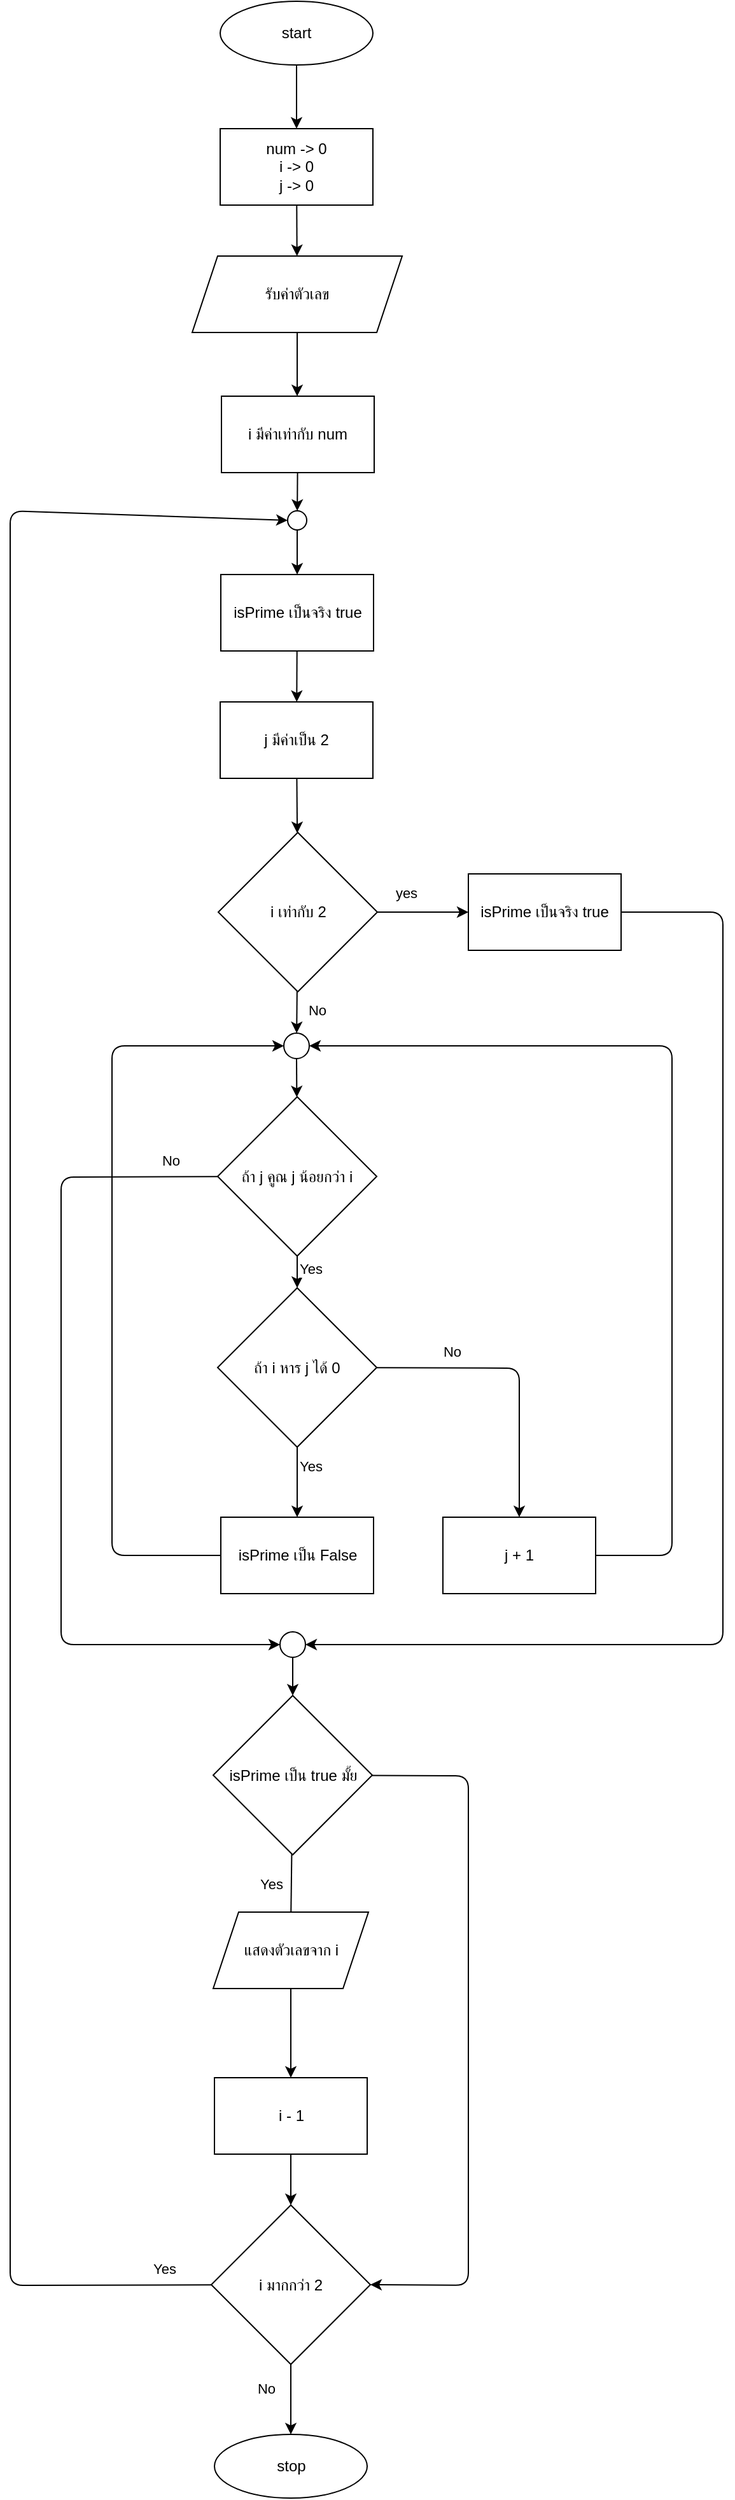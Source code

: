 <mxfile>
    <diagram id="D0XJqXwiMfeGOIyEoLIQ" name="Page-1">
        <mxGraphModel dx="723" dy="596" grid="1" gridSize="10" guides="1" tooltips="1" connect="1" arrows="1" fold="1" page="1" pageScale="1" pageWidth="850" pageHeight="1100" math="0" shadow="0">
            <root>
                <mxCell id="0"/>
                <mxCell id="1" parent="0"/>
                <mxCell id="23" value="" style="edgeStyle=none;html=1;" parent="1" source="2" target="4" edge="1">
                    <mxGeometry relative="1" as="geometry"/>
                </mxCell>
                <mxCell id="2" value="start" style="ellipse;whiteSpace=wrap;html=1;" parent="1" vertex="1">
                    <mxGeometry x="365" y="80" width="120" height="50" as="geometry"/>
                </mxCell>
                <mxCell id="24" value="" style="edgeStyle=none;html=1;" parent="1" source="4" target="5" edge="1">
                    <mxGeometry relative="1" as="geometry"/>
                </mxCell>
                <mxCell id="4" value="num -&amp;gt; 0&lt;div&gt;i -&amp;gt; 0&lt;/div&gt;&lt;div&gt;j -&amp;gt; 0&lt;/div&gt;" style="rounded=0;whiteSpace=wrap;html=1;" parent="1" vertex="1">
                    <mxGeometry x="365" y="180" width="120" height="60" as="geometry"/>
                </mxCell>
                <mxCell id="25" value="" style="edgeStyle=none;html=1;" parent="1" source="5" edge="1">
                    <mxGeometry relative="1" as="geometry">
                        <mxPoint x="425.5" y="390" as="targetPoint"/>
                    </mxGeometry>
                </mxCell>
                <mxCell id="5" value="รับค่าตัวเลข" style="shape=parallelogram;perimeter=parallelogramPerimeter;whiteSpace=wrap;html=1;fixedSize=1;" parent="1" vertex="1">
                    <mxGeometry x="343" y="280" width="165" height="60" as="geometry"/>
                </mxCell>
                <mxCell id="63" value="" style="edgeStyle=none;html=1;" edge="1" parent="1" source="8" target="37">
                    <mxGeometry relative="1" as="geometry"/>
                </mxCell>
                <mxCell id="8" value="i มีค่าเท่ากับ num" style="rounded=0;whiteSpace=wrap;html=1;" parent="1" vertex="1">
                    <mxGeometry x="366" y="390" width="120" height="60" as="geometry"/>
                </mxCell>
                <mxCell id="81" value="" style="edgeStyle=none;html=1;" edge="1" parent="1" source="9" target="80">
                    <mxGeometry relative="1" as="geometry"/>
                </mxCell>
                <mxCell id="94" value="yes" style="edgeLabel;html=1;align=center;verticalAlign=middle;resizable=0;points=[];" vertex="1" connectable="0" parent="81">
                    <mxGeometry x="-0.563" y="1" relative="1" as="geometry">
                        <mxPoint x="84" y="-84" as="offset"/>
                    </mxGeometry>
                </mxCell>
                <mxCell id="95" value="No" style="edgeLabel;html=1;align=center;verticalAlign=middle;resizable=0;points=[];" vertex="1" connectable="0" parent="81">
                    <mxGeometry x="-0.102" y="2" relative="1" as="geometry">
                        <mxPoint x="13" as="offset"/>
                    </mxGeometry>
                </mxCell>
                <mxCell id="89" value="" style="edgeStyle=none;html=1;" edge="1" parent="1" source="9" target="59">
                    <mxGeometry relative="1" as="geometry"/>
                </mxCell>
                <mxCell id="9" value="i เท่ากับ 2" style="rhombus;whiteSpace=wrap;html=1;" parent="1" vertex="1">
                    <mxGeometry x="363.5" y="732.5" width="125" height="125" as="geometry"/>
                </mxCell>
                <mxCell id="77" value="" style="edgeStyle=none;html=1;" edge="1" parent="1" source="10" target="73">
                    <mxGeometry relative="1" as="geometry"/>
                </mxCell>
                <mxCell id="10" value="i - 1" style="rounded=0;whiteSpace=wrap;html=1;" parent="1" vertex="1">
                    <mxGeometry x="360.5" y="1710" width="120" height="60" as="geometry"/>
                </mxCell>
                <mxCell id="67" value="" style="edgeStyle=none;html=1;" edge="1" parent="1" source="11" target="12">
                    <mxGeometry relative="1" as="geometry"/>
                </mxCell>
                <mxCell id="11" value="isPrime เป็นจริง true" style="rounded=0;whiteSpace=wrap;html=1;" parent="1" vertex="1">
                    <mxGeometry x="365.5" y="530" width="120" height="60" as="geometry"/>
                </mxCell>
                <mxCell id="68" value="" style="edgeStyle=none;html=1;" edge="1" parent="1" source="12" target="9">
                    <mxGeometry relative="1" as="geometry"/>
                </mxCell>
                <mxCell id="12" value="j มีค่าเป็น 2" style="rounded=0;whiteSpace=wrap;html=1;" parent="1" vertex="1">
                    <mxGeometry x="365" y="630" width="120" height="60" as="geometry"/>
                </mxCell>
                <mxCell id="83" value="" style="edgeStyle=none;html=1;" edge="1" parent="1" source="14" target="17">
                    <mxGeometry relative="1" as="geometry"/>
                </mxCell>
                <mxCell id="98" value="Yes" style="edgeLabel;html=1;align=center;verticalAlign=middle;resizable=0;points=[];" vertex="1" connectable="0" parent="83">
                    <mxGeometry x="-0.231" y="-1" relative="1" as="geometry">
                        <mxPoint x="11" as="offset"/>
                    </mxGeometry>
                </mxCell>
                <mxCell id="97" style="edgeStyle=none;html=1;entryX=0;entryY=0.5;entryDx=0;entryDy=0;" edge="1" parent="1" source="14" target="91">
                    <mxGeometry relative="1" as="geometry">
                        <Array as="points">
                            <mxPoint x="240" y="1003"/>
                            <mxPoint x="240" y="1370"/>
                        </Array>
                    </mxGeometry>
                </mxCell>
                <mxCell id="99" value="No" style="edgeLabel;html=1;align=center;verticalAlign=middle;resizable=0;points=[];" vertex="1" connectable="0" parent="97">
                    <mxGeometry x="-0.887" y="1" relative="1" as="geometry">
                        <mxPoint y="-14" as="offset"/>
                    </mxGeometry>
                </mxCell>
                <mxCell id="14" value="ถ้า j คูณ j น้อยกว่า i" style="rhombus;whiteSpace=wrap;html=1;" parent="1" vertex="1">
                    <mxGeometry x="363" y="940" width="125" height="125" as="geometry"/>
                </mxCell>
                <mxCell id="88" style="edgeStyle=none;html=1;entryX=1;entryY=0.5;entryDx=0;entryDy=0;" edge="1" parent="1" source="15" target="80">
                    <mxGeometry relative="1" as="geometry">
                        <Array as="points">
                            <mxPoint x="720" y="1300"/>
                            <mxPoint x="720" y="900"/>
                        </Array>
                    </mxGeometry>
                </mxCell>
                <mxCell id="15" value="j + 1" style="rounded=0;whiteSpace=wrap;html=1;" parent="1" vertex="1">
                    <mxGeometry x="540" y="1270" width="120" height="60" as="geometry"/>
                </mxCell>
                <mxCell id="84" value="" style="edgeStyle=none;html=1;" edge="1" parent="1" source="17" target="18">
                    <mxGeometry relative="1" as="geometry"/>
                </mxCell>
                <mxCell id="100" value="Yes" style="edgeLabel;html=1;align=center;verticalAlign=middle;resizable=0;points=[];" vertex="1" connectable="0" parent="84">
                    <mxGeometry x="-0.523" y="3" relative="1" as="geometry">
                        <mxPoint x="7" y="2" as="offset"/>
                    </mxGeometry>
                </mxCell>
                <mxCell id="85" style="edgeStyle=none;html=1;entryX=0.5;entryY=0;entryDx=0;entryDy=0;" edge="1" parent="1" source="17" target="15">
                    <mxGeometry relative="1" as="geometry">
                        <Array as="points">
                            <mxPoint x="600" y="1153"/>
                        </Array>
                    </mxGeometry>
                </mxCell>
                <mxCell id="101" value="No" style="edgeLabel;html=1;align=center;verticalAlign=middle;resizable=0;points=[];" vertex="1" connectable="0" parent="85">
                    <mxGeometry x="-0.484" y="4" relative="1" as="geometry">
                        <mxPoint y="-9" as="offset"/>
                    </mxGeometry>
                </mxCell>
                <mxCell id="17" value="ถ้า i หาร j ได้ 0" style="rhombus;whiteSpace=wrap;html=1;direction=south;" parent="1" vertex="1">
                    <mxGeometry x="363" y="1090" width="125" height="125" as="geometry"/>
                </mxCell>
                <mxCell id="86" style="edgeStyle=none;html=1;entryX=0;entryY=0.5;entryDx=0;entryDy=0;" edge="1" parent="1" source="18" target="80">
                    <mxGeometry relative="1" as="geometry">
                        <Array as="points">
                            <mxPoint x="280" y="1300"/>
                            <mxPoint x="280" y="900"/>
                        </Array>
                    </mxGeometry>
                </mxCell>
                <mxCell id="18" value="isPrime เป็น False" style="rounded=0;whiteSpace=wrap;html=1;" parent="1" vertex="1">
                    <mxGeometry x="365.5" y="1270" width="120" height="60" as="geometry"/>
                </mxCell>
                <mxCell id="35" value="" style="edgeStyle=none;html=1;" parent="1" source="20" edge="1">
                    <mxGeometry relative="1" as="geometry">
                        <mxPoint x="420.381" y="1600" as="targetPoint"/>
                    </mxGeometry>
                </mxCell>
                <mxCell id="46" value="Yes" style="edgeLabel;html=1;align=center;verticalAlign=middle;resizable=0;points=[];" parent="35" vertex="1" connectable="0">
                    <mxGeometry x="-0.212" relative="1" as="geometry">
                        <mxPoint x="-16" y="-2" as="offset"/>
                    </mxGeometry>
                </mxCell>
                <mxCell id="105" style="edgeStyle=none;html=1;entryX=1;entryY=0.5;entryDx=0;entryDy=0;" edge="1" parent="1" source="20" target="73">
                    <mxGeometry relative="1" as="geometry">
                        <Array as="points">
                            <mxPoint x="560" y="1473"/>
                            <mxPoint x="560" y="1873"/>
                        </Array>
                    </mxGeometry>
                </mxCell>
                <mxCell id="20" value="isPrime เป็น true มั้ย" style="rhombus;whiteSpace=wrap;html=1;" parent="1" vertex="1">
                    <mxGeometry x="359.5" y="1410" width="125" height="125" as="geometry"/>
                </mxCell>
                <mxCell id="75" value="" style="edgeStyle=none;html=1;" edge="1" parent="1" source="21" target="10">
                    <mxGeometry relative="1" as="geometry"/>
                </mxCell>
                <mxCell id="21" value="แสดงตัวเลขจาก i" style="shape=parallelogram;perimeter=parallelogramPerimeter;whiteSpace=wrap;html=1;fixedSize=1;" parent="1" vertex="1">
                    <mxGeometry x="359.5" y="1580" width="122" height="60" as="geometry"/>
                </mxCell>
                <mxCell id="22" value="stop" style="ellipse;whiteSpace=wrap;html=1;" parent="1" vertex="1">
                    <mxGeometry x="360.5" y="1990" width="120" height="50" as="geometry"/>
                </mxCell>
                <mxCell id="66" style="edgeStyle=none;html=1;entryX=0.5;entryY=0;entryDx=0;entryDy=0;" edge="1" parent="1" source="37" target="11">
                    <mxGeometry relative="1" as="geometry"/>
                </mxCell>
                <mxCell id="37" value="" style="ellipse;whiteSpace=wrap;html=1;aspect=fixed;" parent="1" vertex="1">
                    <mxGeometry x="418" y="480" width="15" height="15" as="geometry"/>
                </mxCell>
                <mxCell id="92" style="edgeStyle=none;html=1;entryX=1;entryY=0.5;entryDx=0;entryDy=0;" edge="1" parent="1" source="59" target="91">
                    <mxGeometry relative="1" as="geometry">
                        <Array as="points">
                            <mxPoint x="760" y="795"/>
                            <mxPoint x="760" y="1370"/>
                        </Array>
                    </mxGeometry>
                </mxCell>
                <mxCell id="59" value="isPrime เป็นจริง true" style="rounded=0;whiteSpace=wrap;html=1;" vertex="1" parent="1">
                    <mxGeometry x="560" y="765" width="120" height="60" as="geometry"/>
                </mxCell>
                <mxCell id="78" value="" style="edgeStyle=none;html=1;" edge="1" parent="1" source="73" target="22">
                    <mxGeometry relative="1" as="geometry"/>
                </mxCell>
                <mxCell id="102" value="No" style="edgeLabel;html=1;align=center;verticalAlign=middle;resizable=0;points=[];" vertex="1" connectable="0" parent="78">
                    <mxGeometry x="-0.309" y="-3" relative="1" as="geometry">
                        <mxPoint x="-17" as="offset"/>
                    </mxGeometry>
                </mxCell>
                <mxCell id="103" style="edgeStyle=none;html=1;entryX=0;entryY=0.5;entryDx=0;entryDy=0;" edge="1" parent="1" source="73" target="37">
                    <mxGeometry relative="1" as="geometry">
                        <Array as="points">
                            <mxPoint x="200" y="1873"/>
                            <mxPoint x="200" y="480"/>
                        </Array>
                    </mxGeometry>
                </mxCell>
                <mxCell id="104" value="Yes" style="edgeLabel;html=1;align=center;verticalAlign=middle;resizable=0;points=[];" vertex="1" connectable="0" parent="103">
                    <mxGeometry x="-0.957" y="-1" relative="1" as="geometry">
                        <mxPoint x="1" y="-12" as="offset"/>
                    </mxGeometry>
                </mxCell>
                <mxCell id="73" value="i มากกว่า 2" style="rhombus;whiteSpace=wrap;html=1;" vertex="1" parent="1">
                    <mxGeometry x="358" y="1810" width="125" height="125" as="geometry"/>
                </mxCell>
                <mxCell id="82" value="" style="edgeStyle=none;html=1;" edge="1" parent="1" source="80" target="14">
                    <mxGeometry relative="1" as="geometry"/>
                </mxCell>
                <mxCell id="80" value="" style="ellipse;whiteSpace=wrap;html=1;aspect=fixed;" vertex="1" parent="1">
                    <mxGeometry x="415" y="890" width="20" height="20" as="geometry"/>
                </mxCell>
                <mxCell id="93" value="" style="edgeStyle=none;html=1;" edge="1" parent="1" source="91" target="20">
                    <mxGeometry relative="1" as="geometry"/>
                </mxCell>
                <mxCell id="91" value="" style="ellipse;whiteSpace=wrap;html=1;aspect=fixed;" vertex="1" parent="1">
                    <mxGeometry x="412" y="1360" width="20" height="20" as="geometry"/>
                </mxCell>
            </root>
        </mxGraphModel>
    </diagram>
</mxfile>